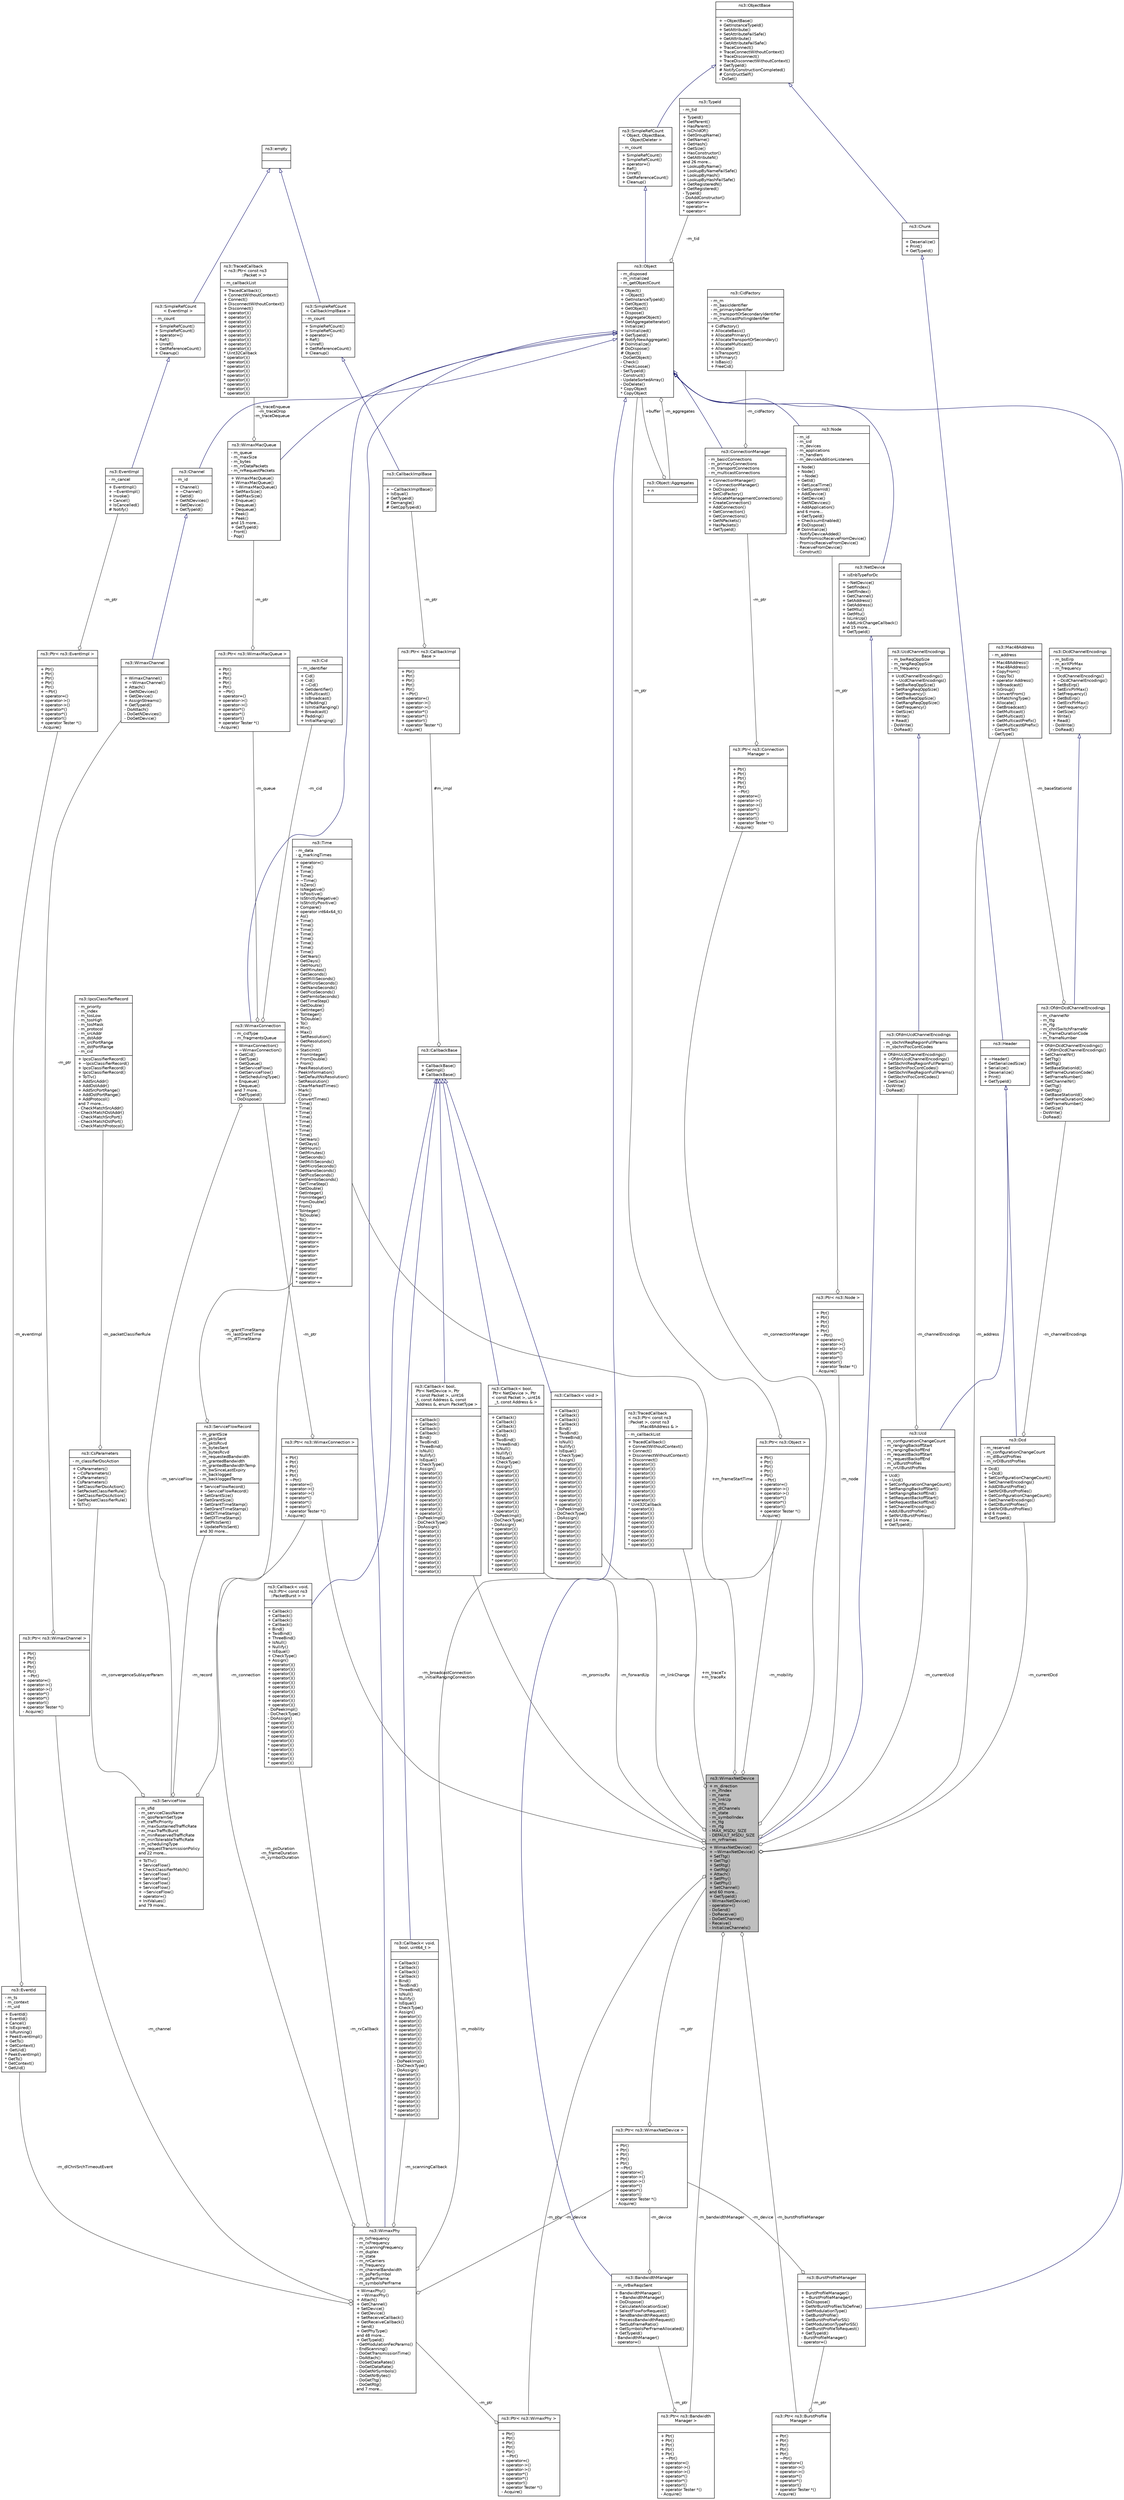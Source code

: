 digraph "ns3::WimaxNetDevice"
{
  edge [fontname="Helvetica",fontsize="10",labelfontname="Helvetica",labelfontsize="10"];
  node [fontname="Helvetica",fontsize="10",shape=record];
  Node1 [label="{ns3::WimaxNetDevice\n|+ m_direction\l- m_ifIndex\l- m_name\l- m_linkUp\l- m_mtu\l- m_dlChannels\l- m_state\l- m_symbolIndex\l- m_ttg\l- m_rtg\l- MAX_MSDU_SIZE\l- DEFAULT_MSDU_SIZE\l- m_nrFrames\l|+ WimaxNetDevice()\l+ ~WimaxNetDevice()\l+ SetTtg()\l+ GetTtg()\l+ SetRtg()\l+ GetRtg()\l+ Attach()\l+ SetPhy()\l+ GetPhy()\l+ SetChannel()\land 60 more...\l+ GetTypeId()\l- WimaxNetDevice()\l- operator=()\l- DoSend()\l- DoReceive()\l- DoGetChannel()\l- Receive()\l- InitializeChannels()\l}",height=0.2,width=0.4,color="black", fillcolor="grey75", style="filled", fontcolor="black"];
  Node2 -> Node1 [dir="back",color="midnightblue",fontsize="10",style="solid",arrowtail="onormal"];
  Node2 [label="{ns3::NetDevice\n|+ isEnbTypeForDc\l|+ ~NetDevice()\l+ SetIfIndex()\l+ GetIfIndex()\l+ GetChannel()\l+ SetAddress()\l+ GetAddress()\l+ SetMtu()\l+ GetMtu()\l+ IsLinkUp()\l+ AddLinkChangeCallback()\land 15 more...\l+ GetTypeId()\l}",height=0.2,width=0.4,color="black", fillcolor="white", style="filled",URL="$d9/dac/classns3_1_1NetDevice.html",tooltip="Network layer to device interface. "];
  Node3 -> Node2 [dir="back",color="midnightblue",fontsize="10",style="solid",arrowtail="onormal"];
  Node3 [label="{ns3::Object\n|- m_disposed\l- m_initialized\l- m_getObjectCount\l|+ Object()\l+ ~Object()\l+ GetInstanceTypeId()\l+ GetObject()\l+ GetObject()\l+ Dispose()\l+ AggregateObject()\l+ GetAggregateIterator()\l+ Initialize()\l+ IsInitialized()\l+ GetTypeId()\l# NotifyNewAggregate()\l# DoInitialize()\l# DoDispose()\l# Object()\l- DoGetObject()\l- Check()\l- CheckLoose()\l- SetTypeId()\l- Construct()\l- UpdateSortedArray()\l- DoDelete()\l* CopyObject\l* CopyObject\l}",height=0.2,width=0.4,color="black", fillcolor="white", style="filled",URL="$d9/d77/classns3_1_1Object.html",tooltip="A base class which provides memory management and object aggregation. "];
  Node4 -> Node3 [dir="back",color="midnightblue",fontsize="10",style="solid",arrowtail="onormal"];
  Node4 [label="{ns3::SimpleRefCount\l\< Object, ObjectBase,\l ObjectDeleter \>\n|- m_count\l|+ SimpleRefCount()\l+ SimpleRefCount()\l+ operator=()\l+ Ref()\l+ Unref()\l+ GetReferenceCount()\l+ Cleanup()\l}",height=0.2,width=0.4,color="black", fillcolor="white", style="filled",URL="$da/da1/classns3_1_1SimpleRefCount.html"];
  Node5 -> Node4 [dir="back",color="midnightblue",fontsize="10",style="solid",arrowtail="onormal"];
  Node5 [label="{ns3::ObjectBase\n||+ ~ObjectBase()\l+ GetInstanceTypeId()\l+ SetAttribute()\l+ SetAttributeFailSafe()\l+ GetAttribute()\l+ GetAttributeFailSafe()\l+ TraceConnect()\l+ TraceConnectWithoutContext()\l+ TraceDisconnect()\l+ TraceDisconnectWithoutContext()\l+ GetTypeId()\l# NotifyConstructionCompleted()\l# ConstructSelf()\l- DoSet()\l}",height=0.2,width=0.4,color="black", fillcolor="white", style="filled",URL="$d2/dac/classns3_1_1ObjectBase.html",tooltip="Anchor the ns-3 type and attribute system. "];
  Node6 -> Node3 [color="grey25",fontsize="10",style="solid",label=" -m_tid" ,arrowhead="odiamond"];
  Node6 [label="{ns3::TypeId\n|- m_tid\l|+ TypeId()\l+ GetParent()\l+ HasParent()\l+ IsChildOf()\l+ GetGroupName()\l+ GetName()\l+ GetHash()\l+ GetSize()\l+ HasConstructor()\l+ GetAttributeN()\land 26 more...\l+ LookupByName()\l+ LookupByNameFailSafe()\l+ LookupByHash()\l+ LookupByHashFailSafe()\l+ GetRegisteredN()\l+ GetRegistered()\l- TypeId()\l- DoAddConstructor()\l* operator==\l* operator!=\l* operator\<\l}",height=0.2,width=0.4,color="black", fillcolor="white", style="filled",URL="$d6/d11/classns3_1_1TypeId.html",tooltip="a unique identifier for an interface. "];
  Node7 -> Node3 [color="grey25",fontsize="10",style="solid",label=" -m_aggregates" ,arrowhead="odiamond"];
  Node7 [label="{ns3::Object::Aggregates\n|+ n\l|}",height=0.2,width=0.4,color="black", fillcolor="white", style="filled",URL="$d5/de9/structns3_1_1Object_1_1Aggregates.html"];
  Node3 -> Node7 [color="grey25",fontsize="10",style="solid",label=" +buffer" ,arrowhead="odiamond"];
  Node8 -> Node1 [color="grey25",fontsize="10",style="solid",label=" -m_address" ,arrowhead="odiamond"];
  Node8 [label="{ns3::Mac48Address\n|- m_address\l|+ Mac48Address()\l+ Mac48Address()\l+ CopyFrom()\l+ CopyTo()\l+ operator Address()\l+ IsBroadcast()\l+ IsGroup()\l+ ConvertFrom()\l+ IsMatchingType()\l+ Allocate()\l+ GetBroadcast()\l+ GetMulticast()\l+ GetMulticast()\l+ GetMulticastPrefix()\l+ GetMulticast6Prefix()\l- ConvertTo()\l- GetType()\l}",height=0.2,width=0.4,color="black", fillcolor="white", style="filled",URL="$db/dee/classns3_1_1Mac48Address.html",tooltip="an EUI-48 address "];
  Node9 -> Node1 [color="grey25",fontsize="10",style="solid",label=" -m_broadcastConnection\n-m_initialRangingConnection" ,arrowhead="odiamond"];
  Node9 [label="{ns3::Ptr\< ns3::WimaxConnection \>\n||+ Ptr()\l+ Ptr()\l+ Ptr()\l+ Ptr()\l+ Ptr()\l+ ~Ptr()\l+ operator=()\l+ operator-\>()\l+ operator-\>()\l+ operator*()\l+ operator*()\l+ operator!()\l+ operator Tester *()\l- Acquire()\l}",height=0.2,width=0.4,color="black", fillcolor="white", style="filled",URL="$dc/d90/classns3_1_1Ptr.html"];
  Node10 -> Node9 [color="grey25",fontsize="10",style="solid",label=" -m_ptr" ,arrowhead="odiamond"];
  Node10 [label="{ns3::WimaxConnection\n|- m_cidType\l- m_fragmentsQueue\l|+ WimaxConnection()\l+ ~WimaxConnection()\l+ GetCid()\l+ GetType()\l+ GetQueue()\l+ SetServiceFlow()\l+ GetServiceFlow()\l+ GetSchedulingType()\l+ Enqueue()\l+ Dequeue()\land 7 more...\l+ GetTypeId()\l- DoDispose()\l}",height=0.2,width=0.4,color="black", fillcolor="white", style="filled",URL="$d9/db1/classns3_1_1WimaxConnection.html"];
  Node3 -> Node10 [dir="back",color="midnightblue",fontsize="10",style="solid",arrowtail="onormal"];
  Node11 -> Node10 [color="grey25",fontsize="10",style="solid",label=" -m_serviceFlow" ,arrowhead="odiamond"];
  Node11 [label="{ns3::ServiceFlow\n|- m_sfid\l- m_serviceClassName\l- m_qosParamSetType\l- m_trafficPriority\l- m_maxSustainedTrafficRate\l- m_maxTrafficBurst\l- m_minReservedTrafficRate\l- m_minTolerableTrafficRate\l- m_schedulingType\l- m_requestTransmissionPolicy\land 22 more...\l|+ ToTlv()\l+ ServiceFlow()\l+ CheckClassifierMatch()\l+ ServiceFlow()\l+ ServiceFlow()\l+ ServiceFlow()\l+ ServiceFlow()\l+ ~ServiceFlow()\l+ operator=()\l+ InitValues()\land 79 more...\l}",height=0.2,width=0.4,color="black", fillcolor="white", style="filled",URL="$d7/ded/classns3_1_1ServiceFlow.html"];
  Node9 -> Node11 [color="grey25",fontsize="10",style="solid",label=" -m_connection" ,arrowhead="odiamond"];
  Node12 -> Node11 [color="grey25",fontsize="10",style="solid",label=" -m_record" ,arrowhead="odiamond"];
  Node12 [label="{ns3::ServiceFlowRecord\n|- m_grantSize\l- m_pktsSent\l- m_pktsRcvd\l- m_bytesSent\l- m_bytesRcvd\l- m_requestedBandwidth\l- m_grantedBandwidth\l- m_grantedBandwidthTemp\l- m_bwSinceLastExpiry\l- m_backlogged\l- m_backloggedTemp\l|+ ServiceFlowRecord()\l+ ~ServiceFlowRecord()\l+ SetGrantSize()\l+ GetGrantSize()\l+ SetGrantTimeStamp()\l+ GetGrantTimeStamp()\l+ SetDlTimeStamp()\l+ GetDlTimeStamp()\l+ SetPktsSent()\l+ UpdatePktsSent()\land 30 more...\l}",height=0.2,width=0.4,color="black", fillcolor="white", style="filled",URL="$d9/d39/classns3_1_1ServiceFlowRecord.html",tooltip="this class implements a structure to manage some parameters and statistics related to a service flow ..."];
  Node13 -> Node12 [color="grey25",fontsize="10",style="solid",label=" -m_grantTimeStamp\n-m_lastGrantTime\n-m_dlTimeStamp" ,arrowhead="odiamond"];
  Node13 [label="{ns3::Time\n|- m_data\l- g_markingTimes\l|+ operator=()\l+ Time()\l+ Time()\l+ Time()\l+ ~Time()\l+ IsZero()\l+ IsNegative()\l+ IsPositive()\l+ IsStrictlyNegative()\l+ IsStrictlyPositive()\l+ Compare()\l+ operator int64x64_t()\l+ As()\l+ Time()\l+ Time()\l+ Time()\l+ Time()\l+ Time()\l+ Time()\l+ Time()\l+ Time()\l+ GetYears()\l+ GetDays()\l+ GetHours()\l+ GetMinutes()\l+ GetSeconds()\l+ GetMilliSeconds()\l+ GetMicroSeconds()\l+ GetNanoSeconds()\l+ GetPicoSeconds()\l+ GetFemtoSeconds()\l+ GetTimeStep()\l+ GetDouble()\l+ GetInteger()\l+ ToInteger()\l+ ToDouble()\l+ To()\l+ Min()\l+ Max()\l+ SetResolution()\l+ GetResolution()\l+ From()\l+ StaticInit()\l+ FromInteger()\l+ FromDouble()\l+ From()\l- PeekResolution()\l- PeekInformation()\l- SetDefaultNsResolution()\l- SetResolution()\l- ClearMarkedTimes()\l- Mark()\l- Clear()\l- ConvertTimes()\l* Time()\l* Time()\l* Time()\l* Time()\l* Time()\l* Time()\l* Time()\l* Time()\l* GetYears()\l* GetDays()\l* GetHours()\l* GetMinutes()\l* GetSeconds()\l* GetMilliSeconds()\l* GetMicroSeconds()\l* GetNanoSeconds()\l* GetPicoSeconds()\l* GetFemtoSeconds()\l* GetTimeStep()\l* GetDouble()\l* GetInteger()\l* FromInteger()\l* FromDouble()\l* From()\l* ToInteger()\l* ToDouble()\l* To()\l* operator==\l* operator!=\l* operator\<=\l* operator\>=\l* operator\<\l* operator\>\l* operator+\l* operator-\l* operator*\l* operator*\l* operator/\l* operator/\l* operator+=\l* operator-=\l}",height=0.2,width=0.4,color="black", fillcolor="white", style="filled",URL="$dc/d04/classns3_1_1Time.html",tooltip="Simulation virtual time values and global simulation resolution. "];
  Node14 -> Node11 [color="grey25",fontsize="10",style="solid",label=" -m_convergenceSublayerParam" ,arrowhead="odiamond"];
  Node14 [label="{ns3::CsParameters\n|- m_classifierDscAction\l|+ CsParameters()\l+ ~CsParameters()\l+ CsParameters()\l+ CsParameters()\l+ SetClassifierDscAction()\l+ SetPacketClassifierRule()\l+ GetClassifierDscAction()\l+ GetPacketClassifierRule()\l+ ToTlv()\l}",height=0.2,width=0.4,color="black", fillcolor="white", style="filled",URL="$db/dfc/classns3_1_1CsParameters.html",tooltip="CsParameters class. "];
  Node15 -> Node14 [color="grey25",fontsize="10",style="solid",label=" -m_packetClassifierRule" ,arrowhead="odiamond"];
  Node15 [label="{ns3::IpcsClassifierRecord\n|- m_priority\l- m_index\l- m_tosLow\l- m_tosHigh\l- m_tosMask\l- m_protocol\l- m_srcAddr\l- m_dstAddr\l- m_srcPortRange\l- m_dstPortRange\l- m_cid\l|+ IpcsClassifierRecord()\l+ ~IpcsClassifierRecord()\l+ IpcsClassifierRecord()\l+ IpcsClassifierRecord()\l+ ToTlv()\l+ AddSrcAddr()\l+ AddDstAddr()\l+ AddSrcPortRange()\l+ AddDstPortRange()\l+ AddProtocol()\land 7 more...\l- CheckMatchSrcAddr()\l- CheckMatchDstAddr()\l- CheckMatchSrcPort()\l- CheckMatchDstPort()\l- CheckMatchProtocol()\l}",height=0.2,width=0.4,color="black", fillcolor="white", style="filled",URL="$d4/d4e/classns3_1_1IpcsClassifierRecord.html",tooltip="IpcsClassifierRecord class. "];
  Node16 -> Node10 [color="grey25",fontsize="10",style="solid",label=" -m_cid" ,arrowhead="odiamond"];
  Node16 [label="{ns3::Cid\n|- m_identifier\l|+ Cid()\l+ Cid()\l+ ~Cid()\l+ GetIdentifier()\l+ IsMulticast()\l+ IsBroadcast()\l+ IsPadding()\l+ IsInitialRanging()\l+ Broadcast()\l+ Padding()\l+ InitialRanging()\l}",height=0.2,width=0.4,color="black", fillcolor="white", style="filled",URL="$de/d5c/classns3_1_1Cid.html",tooltip="Cid class. "];
  Node17 -> Node10 [color="grey25",fontsize="10",style="solid",label=" -m_queue" ,arrowhead="odiamond"];
  Node17 [label="{ns3::Ptr\< ns3::WimaxMacQueue \>\n||+ Ptr()\l+ Ptr()\l+ Ptr()\l+ Ptr()\l+ Ptr()\l+ ~Ptr()\l+ operator=()\l+ operator-\>()\l+ operator-\>()\l+ operator*()\l+ operator*()\l+ operator!()\l+ operator Tester *()\l- Acquire()\l}",height=0.2,width=0.4,color="black", fillcolor="white", style="filled",URL="$dc/d90/classns3_1_1Ptr.html"];
  Node18 -> Node17 [color="grey25",fontsize="10",style="solid",label=" -m_ptr" ,arrowhead="odiamond"];
  Node18 [label="{ns3::WimaxMacQueue\n|- m_queue\l- m_maxSize\l- m_bytes\l- m_nrDataPackets\l- m_nrRequestPackets\l|+ WimaxMacQueue()\l+ WimaxMacQueue()\l+ ~WimaxMacQueue()\l+ SetMaxSize()\l+ GetMaxSize()\l+ Enqueue()\l+ Dequeue()\l+ Dequeue()\l+ Peek()\l+ Peek()\land 15 more...\l+ GetTypeId()\l- Front()\l- Pop()\l}",height=0.2,width=0.4,color="black", fillcolor="white", style="filled",URL="$da/db1/classns3_1_1WimaxMacQueue.html"];
  Node3 -> Node18 [dir="back",color="midnightblue",fontsize="10",style="solid",arrowtail="onormal"];
  Node19 -> Node18 [color="grey25",fontsize="10",style="solid",label=" -m_traceEnqueue\n-m_traceDrop\n-m_traceDequeue" ,arrowhead="odiamond"];
  Node19 [label="{ns3::TracedCallback\l\< ns3::Ptr\< const ns3\l::Packet \> \>\n|- m_callbackList\l|+ TracedCallback()\l+ ConnectWithoutContext()\l+ Connect()\l+ DisconnectWithoutContext()\l+ Disconnect()\l+ operator()()\l+ operator()()\l+ operator()()\l+ operator()()\l+ operator()()\l+ operator()()\l+ operator()()\l+ operator()()\l+ operator()()\l* Uint32Callback\l* operator()()\l* operator()()\l* operator()()\l* operator()()\l* operator()()\l* operator()()\l* operator()()\l* operator()()\l* operator()()\l}",height=0.2,width=0.4,color="black", fillcolor="white", style="filled",URL="$df/dec/classns3_1_1TracedCallback.html"];
  Node20 -> Node1 [color="grey25",fontsize="10",style="solid",label=" -m_promiscRx" ,arrowhead="odiamond"];
  Node20 [label="{ns3::Callback\< bool,\l Ptr\< NetDevice \>, Ptr\l\< const Packet \>, uint16\l_t, const Address &, const\l Address &, enum PacketType \>\n||+ Callback()\l+ Callback()\l+ Callback()\l+ Callback()\l+ Bind()\l+ TwoBind()\l+ ThreeBind()\l+ IsNull()\l+ Nullify()\l+ IsEqual()\l+ CheckType()\l+ Assign()\l+ operator()()\l+ operator()()\l+ operator()()\l+ operator()()\l+ operator()()\l+ operator()()\l+ operator()()\l+ operator()()\l+ operator()()\l+ operator()()\l- DoPeekImpl()\l- DoCheckType()\l- DoAssign()\l* operator()()\l* operator()()\l* operator()()\l* operator()()\l* operator()()\l* operator()()\l* operator()()\l* operator()()\l* operator()()\l* operator()()\l}",height=0.2,width=0.4,color="black", fillcolor="white", style="filled",URL="$d1/d48/classns3_1_1Callback.html"];
  Node21 -> Node20 [dir="back",color="midnightblue",fontsize="10",style="solid",arrowtail="onormal"];
  Node21 [label="{ns3::CallbackBase\n||+ CallbackBase()\l+ GetImpl()\l# CallbackBase()\l}",height=0.2,width=0.4,color="black", fillcolor="white", style="filled",URL="$d7/db5/classns3_1_1CallbackBase.html"];
  Node22 -> Node21 [color="grey25",fontsize="10",style="solid",label=" #m_impl" ,arrowhead="odiamond"];
  Node22 [label="{ns3::Ptr\< ns3::CallbackImpl\lBase \>\n||+ Ptr()\l+ Ptr()\l+ Ptr()\l+ Ptr()\l+ Ptr()\l+ ~Ptr()\l+ operator=()\l+ operator-\>()\l+ operator-\>()\l+ operator*()\l+ operator*()\l+ operator!()\l+ operator Tester *()\l- Acquire()\l}",height=0.2,width=0.4,color="black", fillcolor="white", style="filled",URL="$dc/d90/classns3_1_1Ptr.html"];
  Node23 -> Node22 [color="grey25",fontsize="10",style="solid",label=" -m_ptr" ,arrowhead="odiamond"];
  Node23 [label="{ns3::CallbackImplBase\n||+ ~CallbackImplBase()\l+ IsEqual()\l+ GetTypeid()\l# Demangle()\l# GetCppTypeid()\l}",height=0.2,width=0.4,color="black", fillcolor="white", style="filled",URL="$d3/dfa/classns3_1_1CallbackImplBase.html"];
  Node24 -> Node23 [dir="back",color="midnightblue",fontsize="10",style="solid",arrowtail="onormal"];
  Node24 [label="{ns3::SimpleRefCount\l\< CallbackImplBase \>\n|- m_count\l|+ SimpleRefCount()\l+ SimpleRefCount()\l+ operator=()\l+ Ref()\l+ Unref()\l+ GetReferenceCount()\l+ Cleanup()\l}",height=0.2,width=0.4,color="black", fillcolor="white", style="filled",URL="$da/da1/classns3_1_1SimpleRefCount.html"];
  Node25 -> Node24 [dir="back",color="midnightblue",fontsize="10",style="solid",arrowtail="onormal"];
  Node25 [label="{ns3::empty\n||}",height=0.2,width=0.4,color="black", fillcolor="white", style="filled",URL="$d9/d6a/classns3_1_1empty.html",tooltip="make Callback use a separate empty type "];
  Node26 -> Node1 [color="grey25",fontsize="10",style="solid",label=" -m_connectionManager" ,arrowhead="odiamond"];
  Node26 [label="{ns3::Ptr\< ns3::Connection\lManager \>\n||+ Ptr()\l+ Ptr()\l+ Ptr()\l+ Ptr()\l+ Ptr()\l+ ~Ptr()\l+ operator=()\l+ operator-\>()\l+ operator-\>()\l+ operator*()\l+ operator*()\l+ operator!()\l+ operator Tester *()\l- Acquire()\l}",height=0.2,width=0.4,color="black", fillcolor="white", style="filled",URL="$dc/d90/classns3_1_1Ptr.html"];
  Node27 -> Node26 [color="grey25",fontsize="10",style="solid",label=" -m_ptr" ,arrowhead="odiamond"];
  Node27 [label="{ns3::ConnectionManager\n|- m_basicConnections\l- m_primaryConnections\l- m_transportConnections\l- m_multicastConnections\l|+ ConnectionManager()\l+ ~ConnectionManager()\l+ DoDispose()\l+ SetCidFactory()\l+ AllocateManagementConnections()\l+ CreateConnection()\l+ AddConnection()\l+ GetConnection()\l+ GetConnections()\l+ GetNPackets()\l+ HasPackets()\l+ GetTypeId()\l}",height=0.2,width=0.4,color="black", fillcolor="white", style="filled",URL="$d4/df6/classns3_1_1ConnectionManager.html"];
  Node3 -> Node27 [dir="back",color="midnightblue",fontsize="10",style="solid",arrowtail="onormal"];
  Node28 -> Node27 [color="grey25",fontsize="10",style="solid",label=" -m_cidFactory" ,arrowhead="odiamond"];
  Node28 [label="{ns3::CidFactory\n|- m_m\l- m_basicIdentifier\l- m_primaryIdentifier\l- m_transportOrSecondaryIdentifier\l- m_multicastPollingIdentifier\l|+ CidFactory()\l+ AllocateBasic()\l+ AllocatePrimary()\l+ AllocateTransportOrSecondary()\l+ AllocateMulticast()\l+ Allocate()\l+ IsTransport()\l+ IsPrimary()\l+ IsBasic()\l+ FreeCid()\l}",height=0.2,width=0.4,color="black", fillcolor="white", style="filled",URL="$da/d51/classns3_1_1CidFactory.html"];
  Node29 -> Node1 [color="grey25",fontsize="10",style="solid",label=" -m_currentUcd" ,arrowhead="odiamond"];
  Node29 [label="{ns3::Ucd\n|- m_configurationChangeCount\l- m_rangingBackoffStart\l- m_rangingBackoffEnd\l- m_requestBackoffStart\l- m_requestBackoffEnd\l- m_ulBurstProfiles\l- m_nrUlBurstProfiles\l|+ Ucd()\l+ ~Ucd()\l+ SetConfigurationChangeCount()\l+ SetRangingBackoffStart()\l+ SetRangingBackoffEnd()\l+ SetRequestBackoffStart()\l+ SetRequestBackoffEnd()\l+ SetChannelEncodings()\l+ AddUlBurstProfile()\l+ SetNrUlBurstProfiles()\land 14 more...\l+ GetTypeId()\l}",height=0.2,width=0.4,color="black", fillcolor="white", style="filled",URL="$db/dda/classns3_1_1Ucd.html"];
  Node30 -> Node29 [dir="back",color="midnightblue",fontsize="10",style="solid",arrowtail="onormal"];
  Node30 [label="{ns3::Header\n||+ ~Header()\l+ GetSerializedSize()\l+ Serialize()\l+ Deserialize()\l+ Print()\l+ GetTypeId()\l}",height=0.2,width=0.4,color="black", fillcolor="white", style="filled",URL="$d6/dae/classns3_1_1Header.html",tooltip="Protocol header serialization and deserialization. "];
  Node31 -> Node30 [dir="back",color="midnightblue",fontsize="10",style="solid",arrowtail="onormal"];
  Node31 [label="{ns3::Chunk\n||+ Deserialize()\l+ Print()\l+ GetTypeId()\l}",height=0.2,width=0.4,color="black", fillcolor="white", style="filled",URL="$d7/d9b/classns3_1_1Chunk.html",tooltip="abstract base class for ns3::Header and ns3::Trailer "];
  Node5 -> Node31 [dir="back",color="midnightblue",fontsize="10",style="solid",arrowtail="onormal"];
  Node32 -> Node29 [color="grey25",fontsize="10",style="solid",label=" -m_channelEncodings" ,arrowhead="odiamond"];
  Node32 [label="{ns3::OfdmUcdChannelEncodings\n|- m_sbchnlReqRegionFullParams\l- m_sbchnlFocContCodes\l|+ OfdmUcdChannelEncodings()\l+ ~OfdmUcdChannelEncodings()\l+ SetSbchnlReqRegionFullParams()\l+ SetSbchnlFocContCodes()\l+ GetSbchnlReqRegionFullParams()\l+ GetSbchnlFocContCodes()\l+ GetSize()\l- DoWrite()\l- DoRead()\l}",height=0.2,width=0.4,color="black", fillcolor="white", style="filled",URL="$dc/d27/classns3_1_1OfdmUcdChannelEncodings.html"];
  Node33 -> Node32 [dir="back",color="midnightblue",fontsize="10",style="solid",arrowtail="onormal"];
  Node33 [label="{ns3::UcdChannelEncodings\n|- m_bwReqOppSize\l- m_rangReqOppSize\l- m_frequency\l|+ UcdChannelEncodings()\l+ ~UcdChannelEncodings()\l+ SetBwReqOppSize()\l+ SetRangReqOppSize()\l+ SetFrequency()\l+ GetBwReqOppSize()\l+ GetRangReqOppSize()\l+ GetFrequency()\l+ GetSize()\l+ Write()\l+ Read()\l- DoWrite()\l- DoRead()\l}",height=0.2,width=0.4,color="black", fillcolor="white", style="filled",URL="$dc/d44/classns3_1_1UcdChannelEncodings.html"];
  Node34 -> Node1 [color="grey25",fontsize="10",style="solid",label=" -m_currentDcd" ,arrowhead="odiamond"];
  Node34 [label="{ns3::Dcd\n|- m_reserved\l- m_configurationChangeCount\l- m_dlBurstProfiles\l- m_nrDlBurstProfiles\l|+ Dcd()\l+ ~Dcd()\l+ SetConfigurationChangeCount()\l+ SetChannelEncodings()\l+ AddDlBurstProfile()\l+ SetNrDlBurstProfiles()\l+ GetConfigurationChangeCount()\l+ GetChannelEncodings()\l+ GetDlBurstProfiles()\l+ GetNrDlBurstProfiles()\land 6 more...\l+ GetTypeId()\l}",height=0.2,width=0.4,color="black", fillcolor="white", style="filled",URL="$db/dcc/classns3_1_1Dcd.html"];
  Node30 -> Node34 [dir="back",color="midnightblue",fontsize="10",style="solid",arrowtail="onormal"];
  Node35 -> Node34 [color="grey25",fontsize="10",style="solid",label=" -m_channelEncodings" ,arrowhead="odiamond"];
  Node35 [label="{ns3::OfdmDcdChannelEncodings\n|- m_channelNr\l- m_ttg\l- m_rtg\l- m_chnlSwitchFrameNr\l- m_frameDurationCode\l- m_frameNumber\l|+ OfdmDcdChannelEncodings()\l+ ~OfdmDcdChannelEncodings()\l+ SetChannelNr()\l+ SetTtg()\l+ SetRtg()\l+ SetBaseStationId()\l+ SetFrameDurationCode()\l+ SetFrameNumber()\l+ GetChannelNr()\l+ GetTtg()\l+ GetRtg()\l+ GetBaseStationId()\l+ GetFrameDurationCode()\l+ GetFrameNumber()\l+ GetSize()\l- DoWrite()\l- DoRead()\l}",height=0.2,width=0.4,color="black", fillcolor="white", style="filled",URL="$dc/dc3/classns3_1_1OfdmDcdChannelEncodings.html"];
  Node36 -> Node35 [dir="back",color="midnightblue",fontsize="10",style="solid",arrowtail="onormal"];
  Node36 [label="{ns3::DcdChannelEncodings\n|- m_bsEirp\l- m_eirXPIrMax\l- m_frequency\l|+ DcdChannelEncodings()\l+ ~DcdChannelEncodings()\l+ SetBsEirp()\l+ SetEirxPIrMax()\l+ SetFrequency()\l+ GetBsEirp()\l+ GetEirxPIrMax()\l+ GetFrequency()\l+ GetSize()\l+ Write()\l+ Read()\l- DoWrite()\l- DoRead()\l}",height=0.2,width=0.4,color="black", fillcolor="white", style="filled",URL="$d8/de0/classns3_1_1DcdChannelEncodings.html"];
  Node8 -> Node35 [color="grey25",fontsize="10",style="solid",label=" -m_baseStationId" ,arrowhead="odiamond"];
  Node37 -> Node1 [color="grey25",fontsize="10",style="solid",label=" -m_node" ,arrowhead="odiamond"];
  Node37 [label="{ns3::Ptr\< ns3::Node \>\n||+ Ptr()\l+ Ptr()\l+ Ptr()\l+ Ptr()\l+ Ptr()\l+ ~Ptr()\l+ operator=()\l+ operator-\>()\l+ operator-\>()\l+ operator*()\l+ operator*()\l+ operator!()\l+ operator Tester *()\l- Acquire()\l}",height=0.2,width=0.4,color="black", fillcolor="white", style="filled",URL="$dc/d90/classns3_1_1Ptr.html"];
  Node38 -> Node37 [color="grey25",fontsize="10",style="solid",label=" -m_ptr" ,arrowhead="odiamond"];
  Node38 [label="{ns3::Node\n|- m_id\l- m_sid\l- m_devices\l- m_applications\l- m_handlers\l- m_deviceAdditionListeners\l|+ Node()\l+ Node()\l+ ~Node()\l+ GetId()\l+ GetLocalTime()\l+ GetSystemId()\l+ AddDevice()\l+ GetDevice()\l+ GetNDevices()\l+ AddApplication()\land 6 more...\l+ GetTypeId()\l+ ChecksumEnabled()\l# DoDispose()\l# DoInitialize()\l- NotifyDeviceAdded()\l- NonPromiscReceiveFromDevice()\l- PromiscReceiveFromDevice()\l- ReceiveFromDevice()\l- Construct()\l}",height=0.2,width=0.4,color="black", fillcolor="white", style="filled",URL="$dd/ded/classns3_1_1Node.html",tooltip="A network Node. "];
  Node3 -> Node38 [dir="back",color="midnightblue",fontsize="10",style="solid",arrowtail="onormal"];
  Node39 -> Node1 [color="grey25",fontsize="10",style="solid",label=" -m_forwardUp" ,arrowhead="odiamond"];
  Node39 [label="{ns3::Callback\< bool,\l Ptr\< NetDevice \>, Ptr\l\< const Packet \>, uint16\l_t, const Address & \>\n||+ Callback()\l+ Callback()\l+ Callback()\l+ Callback()\l+ Bind()\l+ TwoBind()\l+ ThreeBind()\l+ IsNull()\l+ Nullify()\l+ IsEqual()\l+ CheckType()\l+ Assign()\l+ operator()()\l+ operator()()\l+ operator()()\l+ operator()()\l+ operator()()\l+ operator()()\l+ operator()()\l+ operator()()\l+ operator()()\l+ operator()()\l- DoPeekImpl()\l- DoCheckType()\l- DoAssign()\l* operator()()\l* operator()()\l* operator()()\l* operator()()\l* operator()()\l* operator()()\l* operator()()\l* operator()()\l* operator()()\l* operator()()\l}",height=0.2,width=0.4,color="black", fillcolor="white", style="filled",URL="$d1/d48/classns3_1_1Callback.html"];
  Node21 -> Node39 [dir="back",color="midnightblue",fontsize="10",style="solid",arrowtail="onormal"];
  Node13 -> Node1 [color="grey25",fontsize="10",style="solid",label=" +m_frameStartTime" ,arrowhead="odiamond"];
  Node40 -> Node1 [color="grey25",fontsize="10",style="solid",label=" -m_linkChange" ,arrowhead="odiamond"];
  Node40 [label="{ns3::Callback\< void \>\n||+ Callback()\l+ Callback()\l+ Callback()\l+ Callback()\l+ Bind()\l+ TwoBind()\l+ ThreeBind()\l+ IsNull()\l+ Nullify()\l+ IsEqual()\l+ CheckType()\l+ Assign()\l+ operator()()\l+ operator()()\l+ operator()()\l+ operator()()\l+ operator()()\l+ operator()()\l+ operator()()\l+ operator()()\l+ operator()()\l+ operator()()\l- DoPeekImpl()\l- DoCheckType()\l- DoAssign()\l* operator()()\l* operator()()\l* operator()()\l* operator()()\l* operator()()\l* operator()()\l* operator()()\l* operator()()\l* operator()()\l* operator()()\l}",height=0.2,width=0.4,color="black", fillcolor="white", style="filled",URL="$d1/d48/classns3_1_1Callback.html"];
  Node21 -> Node40 [dir="back",color="midnightblue",fontsize="10",style="solid",arrowtail="onormal"];
  Node41 -> Node1 [color="grey25",fontsize="10",style="solid",label=" -m_phy" ,arrowhead="odiamond"];
  Node41 [label="{ns3::Ptr\< ns3::WimaxPhy \>\n||+ Ptr()\l+ Ptr()\l+ Ptr()\l+ Ptr()\l+ Ptr()\l+ ~Ptr()\l+ operator=()\l+ operator-\>()\l+ operator-\>()\l+ operator*()\l+ operator*()\l+ operator!()\l+ operator Tester *()\l- Acquire()\l}",height=0.2,width=0.4,color="black", fillcolor="white", style="filled",URL="$dc/d90/classns3_1_1Ptr.html"];
  Node42 -> Node41 [color="grey25",fontsize="10",style="solid",label=" -m_ptr" ,arrowhead="odiamond"];
  Node42 [label="{ns3::WimaxPhy\n|- m_txFrequency\l- m_rxFrequency\l- m_scanningFrequency\l- m_duplex\l- m_state\l- m_nrCarriers\l- m_frequency\l- m_channelBandwidth\l- m_psPerSymbol\l- m_psPerFrame\l- m_symbolsPerFrame\l|+ WimaxPhy()\l+ ~WimaxPhy()\l+ Attach()\l+ GetChannel()\l+ SetDevice()\l+ GetDevice()\l+ SetReceiveCallback()\l+ GetReceiveCallback()\l+ Send()\l+ GetPhyType()\land 48 more...\l+ GetTypeId()\l- GetModulationFecParams()\l- EndScanning()\l- DoGetTransmissionTime()\l- DoAttach()\l- DoSetDataRates()\l- DoGetDataRate()\l- DoGetNrSymbols()\l- DoGetNrBytes()\l- DoGetTtg()\l- DoGetRtg()\land 7 more...\l}",height=0.2,width=0.4,color="black", fillcolor="white", style="filled",URL="$dc/dc8/classns3_1_1WimaxPhy.html"];
  Node3 -> Node42 [dir="back",color="midnightblue",fontsize="10",style="solid",arrowtail="onormal"];
  Node43 -> Node42 [color="grey25",fontsize="10",style="solid",label=" -m_channel" ,arrowhead="odiamond"];
  Node43 [label="{ns3::Ptr\< ns3::WimaxChannel \>\n||+ Ptr()\l+ Ptr()\l+ Ptr()\l+ Ptr()\l+ Ptr()\l+ ~Ptr()\l+ operator=()\l+ operator-\>()\l+ operator-\>()\l+ operator*()\l+ operator*()\l+ operator!()\l+ operator Tester *()\l- Acquire()\l}",height=0.2,width=0.4,color="black", fillcolor="white", style="filled",URL="$dc/d90/classns3_1_1Ptr.html"];
  Node44 -> Node43 [color="grey25",fontsize="10",style="solid",label=" -m_ptr" ,arrowhead="odiamond"];
  Node44 [label="{ns3::WimaxChannel\n||+ WimaxChannel()\l+ ~WimaxChannel()\l+ Attach()\l+ GetNDevices()\l+ GetDevice()\l+ AssignStreams()\l+ GetTypeId()\l- DoAttach()\l- DoGetNDevices()\l- DoGetDevice()\l}",height=0.2,width=0.4,color="black", fillcolor="white", style="filled",URL="$df/d3a/classns3_1_1WimaxChannel.html"];
  Node45 -> Node44 [dir="back",color="midnightblue",fontsize="10",style="solid",arrowtail="onormal"];
  Node45 [label="{ns3::Channel\n|- m_id\l|+ Channel()\l+ ~Channel()\l+ GetId()\l+ GetNDevices()\l+ GetDevice()\l+ GetTypeId()\l}",height=0.2,width=0.4,color="black", fillcolor="white", style="filled",URL="$d4/d67/classns3_1_1Channel.html",tooltip="Abstract Channel Base Class. "];
  Node3 -> Node45 [dir="back",color="midnightblue",fontsize="10",style="solid",arrowtail="onormal"];
  Node46 -> Node42 [color="grey25",fontsize="10",style="solid",label=" -m_rxCallback" ,arrowhead="odiamond"];
  Node46 [label="{ns3::Callback\< void,\l ns3::Ptr\< const ns3\l::PacketBurst \> \>\n||+ Callback()\l+ Callback()\l+ Callback()\l+ Callback()\l+ Bind()\l+ TwoBind()\l+ ThreeBind()\l+ IsNull()\l+ Nullify()\l+ IsEqual()\l+ CheckType()\l+ Assign()\l+ operator()()\l+ operator()()\l+ operator()()\l+ operator()()\l+ operator()()\l+ operator()()\l+ operator()()\l+ operator()()\l+ operator()()\l+ operator()()\l- DoPeekImpl()\l- DoCheckType()\l- DoAssign()\l* operator()()\l* operator()()\l* operator()()\l* operator()()\l* operator()()\l* operator()()\l* operator()()\l* operator()()\l* operator()()\l* operator()()\l}",height=0.2,width=0.4,color="black", fillcolor="white", style="filled",URL="$d1/d48/classns3_1_1Callback.html"];
  Node21 -> Node46 [dir="back",color="midnightblue",fontsize="10",style="solid",arrowtail="onormal"];
  Node47 -> Node42 [color="grey25",fontsize="10",style="solid",label=" -m_dlChnlSrchTimeoutEvent" ,arrowhead="odiamond"];
  Node47 [label="{ns3::EventId\n|- m_ts\l- m_context\l- m_uid\l|+ EventId()\l+ EventId()\l+ Cancel()\l+ IsExpired()\l+ IsRunning()\l+ PeekEventImpl()\l+ GetTs()\l+ GetContext()\l+ GetUid()\l* PeekEventImpl()\l* GetTs()\l* GetContext()\l* GetUid()\l}",height=0.2,width=0.4,color="black", fillcolor="white", style="filled",URL="$d1/df8/classns3_1_1EventId.html",tooltip="An identifier for simulation events. "];
  Node48 -> Node47 [color="grey25",fontsize="10",style="solid",label=" -m_eventImpl" ,arrowhead="odiamond"];
  Node48 [label="{ns3::Ptr\< ns3::EventImpl \>\n||+ Ptr()\l+ Ptr()\l+ Ptr()\l+ Ptr()\l+ Ptr()\l+ ~Ptr()\l+ operator=()\l+ operator-\>()\l+ operator-\>()\l+ operator*()\l+ operator*()\l+ operator!()\l+ operator Tester *()\l- Acquire()\l}",height=0.2,width=0.4,color="black", fillcolor="white", style="filled",URL="$dc/d90/classns3_1_1Ptr.html"];
  Node49 -> Node48 [color="grey25",fontsize="10",style="solid",label=" -m_ptr" ,arrowhead="odiamond"];
  Node49 [label="{ns3::EventImpl\n|- m_cancel\l|+ EventImpl()\l+ ~EventImpl()\l+ Invoke()\l+ Cancel()\l+ IsCancelled()\l# Notify()\l}",height=0.2,width=0.4,color="black", fillcolor="white", style="filled",URL="$da/def/classns3_1_1EventImpl.html",tooltip="A simulation event. "];
  Node50 -> Node49 [dir="back",color="midnightblue",fontsize="10",style="solid",arrowtail="onormal"];
  Node50 [label="{ns3::SimpleRefCount\l\< EventImpl \>\n|- m_count\l|+ SimpleRefCount()\l+ SimpleRefCount()\l+ operator=()\l+ Ref()\l+ Unref()\l+ GetReferenceCount()\l+ Cleanup()\l}",height=0.2,width=0.4,color="black", fillcolor="white", style="filled",URL="$da/da1/classns3_1_1SimpleRefCount.html"];
  Node25 -> Node50 [dir="back",color="midnightblue",fontsize="10",style="solid",arrowtail="onormal"];
  Node13 -> Node42 [color="grey25",fontsize="10",style="solid",label=" -m_psDuration\n-m_frameDuration\n-m_symbolDuration" ,arrowhead="odiamond"];
  Node51 -> Node42 [color="grey25",fontsize="10",style="solid",label=" -m_scanningCallback" ,arrowhead="odiamond"];
  Node51 [label="{ns3::Callback\< void,\l bool, uint64_t \>\n||+ Callback()\l+ Callback()\l+ Callback()\l+ Callback()\l+ Bind()\l+ TwoBind()\l+ ThreeBind()\l+ IsNull()\l+ Nullify()\l+ IsEqual()\l+ CheckType()\l+ Assign()\l+ operator()()\l+ operator()()\l+ operator()()\l+ operator()()\l+ operator()()\l+ operator()()\l+ operator()()\l+ operator()()\l+ operator()()\l+ operator()()\l- DoPeekImpl()\l- DoCheckType()\l- DoAssign()\l* operator()()\l* operator()()\l* operator()()\l* operator()()\l* operator()()\l* operator()()\l* operator()()\l* operator()()\l* operator()()\l* operator()()\l}",height=0.2,width=0.4,color="black", fillcolor="white", style="filled",URL="$d1/d48/classns3_1_1Callback.html"];
  Node21 -> Node51 [dir="back",color="midnightblue",fontsize="10",style="solid",arrowtail="onormal"];
  Node52 -> Node42 [color="grey25",fontsize="10",style="solid",label=" -m_device" ,arrowhead="odiamond"];
  Node52 [label="{ns3::Ptr\< ns3::WimaxNetDevice \>\n||+ Ptr()\l+ Ptr()\l+ Ptr()\l+ Ptr()\l+ Ptr()\l+ ~Ptr()\l+ operator=()\l+ operator-\>()\l+ operator-\>()\l+ operator*()\l+ operator*()\l+ operator!()\l+ operator Tester *()\l- Acquire()\l}",height=0.2,width=0.4,color="black", fillcolor="white", style="filled",URL="$dc/d90/classns3_1_1Ptr.html"];
  Node1 -> Node52 [color="grey25",fontsize="10",style="solid",label=" -m_ptr" ,arrowhead="odiamond"];
  Node53 -> Node42 [color="grey25",fontsize="10",style="solid",label=" -m_mobility" ,arrowhead="odiamond"];
  Node53 [label="{ns3::Ptr\< ns3::Object \>\n||+ Ptr()\l+ Ptr()\l+ Ptr()\l+ Ptr()\l+ Ptr()\l+ ~Ptr()\l+ operator=()\l+ operator-\>()\l+ operator-\>()\l+ operator*()\l+ operator*()\l+ operator!()\l+ operator Tester *()\l- Acquire()\l}",height=0.2,width=0.4,color="black", fillcolor="white", style="filled",URL="$dc/d90/classns3_1_1Ptr.html"];
  Node3 -> Node53 [color="grey25",fontsize="10",style="solid",label=" -m_ptr" ,arrowhead="odiamond"];
  Node54 -> Node1 [color="grey25",fontsize="10",style="solid",label=" +m_traceTx\n+m_traceRx" ,arrowhead="odiamond"];
  Node54 [label="{ns3::TracedCallback\l\< ns3::Ptr\< const ns3\l::Packet \>, const ns3\l::Mac48Address & \>\n|- m_callbackList\l|+ TracedCallback()\l+ ConnectWithoutContext()\l+ Connect()\l+ DisconnectWithoutContext()\l+ Disconnect()\l+ operator()()\l+ operator()()\l+ operator()()\l+ operator()()\l+ operator()()\l+ operator()()\l+ operator()()\l+ operator()()\l+ operator()()\l* Uint32Callback\l* operator()()\l* operator()()\l* operator()()\l* operator()()\l* operator()()\l* operator()()\l* operator()()\l* operator()()\l* operator()()\l}",height=0.2,width=0.4,color="black", fillcolor="white", style="filled",URL="$df/dec/classns3_1_1TracedCallback.html"];
  Node53 -> Node1 [color="grey25",fontsize="10",style="solid",label=" -m_mobility" ,arrowhead="odiamond"];
  Node55 -> Node1 [color="grey25",fontsize="10",style="solid",label=" -m_bandwidthManager" ,arrowhead="odiamond"];
  Node55 [label="{ns3::Ptr\< ns3::Bandwidth\lManager \>\n||+ Ptr()\l+ Ptr()\l+ Ptr()\l+ Ptr()\l+ Ptr()\l+ ~Ptr()\l+ operator=()\l+ operator-\>()\l+ operator-\>()\l+ operator*()\l+ operator*()\l+ operator!()\l+ operator Tester *()\l- Acquire()\l}",height=0.2,width=0.4,color="black", fillcolor="white", style="filled",URL="$dc/d90/classns3_1_1Ptr.html"];
  Node56 -> Node55 [color="grey25",fontsize="10",style="solid",label=" -m_ptr" ,arrowhead="odiamond"];
  Node56 [label="{ns3::BandwidthManager\n|- m_nrBwReqsSent\l|+ BandwidthManager()\l+ ~BandwidthManager()\l+ DoDispose()\l+ CalculateAllocationSize()\l+ SelectFlowForRequest()\l+ SendBandwidthRequest()\l+ ProcessBandwidthRequest()\l+ SetSubframeRatio()\l+ GetSymbolsPerFrameAllocated()\l+ GetTypeId()\l- BandwidthManager()\l- operator=()\l}",height=0.2,width=0.4,color="black", fillcolor="white", style="filled",URL="$d3/d7f/classns3_1_1BandwidthManager.html",tooltip="This class manage the bandwidth request and grant mechanism. The bandwidth request and grant mechanis..."];
  Node3 -> Node56 [dir="back",color="midnightblue",fontsize="10",style="solid",arrowtail="onormal"];
  Node52 -> Node56 [color="grey25",fontsize="10",style="solid",label=" -m_device" ,arrowhead="odiamond"];
  Node57 -> Node1 [color="grey25",fontsize="10",style="solid",label=" -m_burstProfileManager" ,arrowhead="odiamond"];
  Node57 [label="{ns3::Ptr\< ns3::BurstProfile\lManager \>\n||+ Ptr()\l+ Ptr()\l+ Ptr()\l+ Ptr()\l+ Ptr()\l+ ~Ptr()\l+ operator=()\l+ operator-\>()\l+ operator-\>()\l+ operator*()\l+ operator*()\l+ operator!()\l+ operator Tester *()\l- Acquire()\l}",height=0.2,width=0.4,color="black", fillcolor="white", style="filled",URL="$dc/d90/classns3_1_1Ptr.html"];
  Node58 -> Node57 [color="grey25",fontsize="10",style="solid",label=" -m_ptr" ,arrowhead="odiamond"];
  Node58 [label="{ns3::BurstProfileManager\n||+ BurstProfileManager()\l+ ~BurstProfileManager()\l+ DoDispose()\l+ GetNrBurstProfilesToDefine()\l+ GetModulationType()\l+ GetBurstProfile()\l+ GetBurstProfileForSS()\l+ GetModulationTypeForSS()\l+ GetBurstProfileToRequest()\l+ GetTypeId()\l- BurstProfileManager()\l- operator=()\l}",height=0.2,width=0.4,color="black", fillcolor="white", style="filled",URL="$dc/d94/classns3_1_1BurstProfileManager.html"];
  Node3 -> Node58 [dir="back",color="midnightblue",fontsize="10",style="solid",arrowtail="onormal"];
  Node52 -> Node58 [color="grey25",fontsize="10",style="solid",label=" -m_device" ,arrowhead="odiamond"];
}

